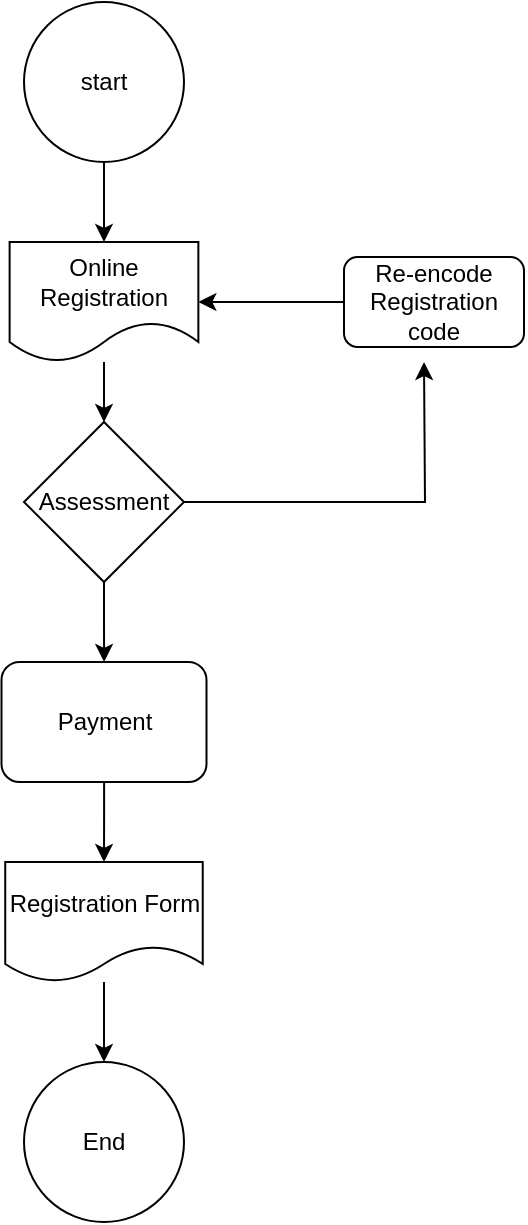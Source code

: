 <mxfile version="26.0.10" pages="3">
  <diagram name="Page-1" id="WQj1G1bygXVETSqcXBoe">
    <mxGraphModel dx="1050" dy="557" grid="1" gridSize="10" guides="1" tooltips="1" connect="1" arrows="1" fold="1" page="1" pageScale="1" pageWidth="850" pageHeight="1100" math="0" shadow="0">
      <root>
        <mxCell id="0" />
        <mxCell id="1" parent="0" />
        <mxCell id="gNyfEC5iENMDG0iZQuZP-15" value="" style="edgeStyle=orthogonalEdgeStyle;rounded=0;orthogonalLoop=1;jettySize=auto;html=1;" parent="1" source="gNyfEC5iENMDG0iZQuZP-6" target="gNyfEC5iENMDG0iZQuZP-7" edge="1">
          <mxGeometry relative="1" as="geometry" />
        </mxCell>
        <mxCell id="gNyfEC5iENMDG0iZQuZP-6" value="start" style="ellipse;whiteSpace=wrap;html=1;aspect=fixed;" parent="1" vertex="1">
          <mxGeometry x="340" y="100" width="80" height="80" as="geometry" />
        </mxCell>
        <mxCell id="gNyfEC5iENMDG0iZQuZP-16" value="" style="edgeStyle=orthogonalEdgeStyle;rounded=0;orthogonalLoop=1;jettySize=auto;html=1;" parent="1" source="gNyfEC5iENMDG0iZQuZP-7" target="gNyfEC5iENMDG0iZQuZP-8" edge="1">
          <mxGeometry relative="1" as="geometry" />
        </mxCell>
        <mxCell id="gNyfEC5iENMDG0iZQuZP-7" value="Online Registration" style="shape=document;whiteSpace=wrap;html=1;boundedLbl=1;size=0.333;" parent="1" vertex="1">
          <mxGeometry x="332.81" y="220" width="94.37" height="60" as="geometry" />
        </mxCell>
        <mxCell id="gNyfEC5iENMDG0iZQuZP-17" value="" style="edgeStyle=orthogonalEdgeStyle;rounded=0;orthogonalLoop=1;jettySize=auto;html=1;" parent="1" source="gNyfEC5iENMDG0iZQuZP-8" target="gNyfEC5iENMDG0iZQuZP-9" edge="1">
          <mxGeometry relative="1" as="geometry" />
        </mxCell>
        <mxCell id="gNyfEC5iENMDG0iZQuZP-23" value="" style="edgeStyle=orthogonalEdgeStyle;rounded=0;orthogonalLoop=1;jettySize=auto;html=1;" parent="1" source="gNyfEC5iENMDG0iZQuZP-8" edge="1">
          <mxGeometry relative="1" as="geometry">
            <mxPoint x="540" y="280" as="targetPoint" />
          </mxGeometry>
        </mxCell>
        <mxCell id="gNyfEC5iENMDG0iZQuZP-8" value="Assessment" style="rhombus;whiteSpace=wrap;html=1;" parent="1" vertex="1">
          <mxGeometry x="340" y="310" width="80" height="80" as="geometry" />
        </mxCell>
        <mxCell id="gNyfEC5iENMDG0iZQuZP-18" value="" style="edgeStyle=orthogonalEdgeStyle;rounded=0;orthogonalLoop=1;jettySize=auto;html=1;" parent="1" source="gNyfEC5iENMDG0iZQuZP-9" target="gNyfEC5iENMDG0iZQuZP-10" edge="1">
          <mxGeometry relative="1" as="geometry" />
        </mxCell>
        <mxCell id="gNyfEC5iENMDG0iZQuZP-9" value="Payment" style="rounded=1;whiteSpace=wrap;html=1;" parent="1" vertex="1">
          <mxGeometry x="328.75" y="430" width="102.5" height="60" as="geometry" />
        </mxCell>
        <mxCell id="gNyfEC5iENMDG0iZQuZP-19" value="" style="edgeStyle=orthogonalEdgeStyle;rounded=0;orthogonalLoop=1;jettySize=auto;html=1;" parent="1" source="gNyfEC5iENMDG0iZQuZP-10" target="gNyfEC5iENMDG0iZQuZP-14" edge="1">
          <mxGeometry relative="1" as="geometry" />
        </mxCell>
        <mxCell id="gNyfEC5iENMDG0iZQuZP-10" value="Registration Form" style="shape=document;whiteSpace=wrap;html=1;boundedLbl=1;" parent="1" vertex="1">
          <mxGeometry x="330.62" y="530" width="98.75" height="60" as="geometry" />
        </mxCell>
        <mxCell id="gNyfEC5iENMDG0iZQuZP-14" value="End" style="ellipse;whiteSpace=wrap;html=1;aspect=fixed;" parent="1" vertex="1">
          <mxGeometry x="340" y="630" width="80" height="80" as="geometry" />
        </mxCell>
        <mxCell id="gNyfEC5iENMDG0iZQuZP-21" value="" style="edgeStyle=orthogonalEdgeStyle;rounded=0;orthogonalLoop=1;jettySize=auto;html=1;" parent="1" source="gNyfEC5iENMDG0iZQuZP-20" target="gNyfEC5iENMDG0iZQuZP-7" edge="1">
          <mxGeometry relative="1" as="geometry" />
        </mxCell>
        <mxCell id="gNyfEC5iENMDG0iZQuZP-20" value="Re-encode Registration code" style="rounded=1;whiteSpace=wrap;html=1;" parent="1" vertex="1">
          <mxGeometry x="500" y="227.5" width="90" height="45" as="geometry" />
        </mxCell>
      </root>
    </mxGraphModel>
  </diagram>
  <diagram id="qLBap1Z2vzpTj65pAy5P" name="Page-2">
    <mxGraphModel dx="1050" dy="505" grid="1" gridSize="10" guides="1" tooltips="1" connect="1" arrows="1" fold="1" page="1" pageScale="1" pageWidth="850" pageHeight="1100" math="0" shadow="0">
      <root>
        <mxCell id="0" />
        <mxCell id="1" parent="0" />
        <mxCell id="7P8uKOHpmAjhcADa8Lcx-1" value="Computer Engineering" style="swimlane;fontStyle=1;align=center;verticalAlign=top;childLayout=stackLayout;horizontal=1;startSize=26;horizontalStack=0;resizeParent=1;resizeParentMax=0;resizeLast=0;collapsible=1;marginBottom=0;whiteSpace=wrap;html=1;" vertex="1" parent="1">
          <mxGeometry x="330" y="90" width="160" height="86" as="geometry" />
        </mxCell>
        <mxCell id="7P8uKOHpmAjhcADa8Lcx-2" value="+ Subject: string" style="text;strokeColor=none;fillColor=none;align=left;verticalAlign=top;spacingLeft=4;spacingRight=4;overflow=hidden;rotatable=0;points=[[0,0.5],[1,0.5]];portConstraint=eastwest;whiteSpace=wrap;html=1;" vertex="1" parent="7P8uKOHpmAjhcADa8Lcx-1">
          <mxGeometry y="26" width="160" height="26" as="geometry" />
        </mxCell>
        <mxCell id="7P8uKOHpmAjhcADa8Lcx-3" value="" style="line;strokeWidth=1;fillColor=none;align=left;verticalAlign=middle;spacingTop=-1;spacingLeft=3;spacingRight=3;rotatable=0;labelPosition=right;points=[];portConstraint=eastwest;strokeColor=inherit;" vertex="1" parent="7P8uKOHpmAjhcADa8Lcx-1">
          <mxGeometry y="52" width="160" height="8" as="geometry" />
        </mxCell>
        <mxCell id="7P8uKOHpmAjhcADa8Lcx-4" value="+ viewSubject()" style="text;strokeColor=none;fillColor=none;align=left;verticalAlign=top;spacingLeft=4;spacingRight=4;overflow=hidden;rotatable=0;points=[[0,0.5],[1,0.5]];portConstraint=eastwest;whiteSpace=wrap;html=1;" vertex="1" parent="7P8uKOHpmAjhcADa8Lcx-1">
          <mxGeometry y="60" width="160" height="26" as="geometry" />
        </mxCell>
        <mxCell id="7P8uKOHpmAjhcADa8Lcx-29" style="edgeStyle=orthogonalEdgeStyle;rounded=0;orthogonalLoop=1;jettySize=auto;html=1;exitX=0.5;exitY=0;exitDx=0;exitDy=0;" edge="1" parent="1" source="7P8uKOHpmAjhcADa8Lcx-5">
          <mxGeometry relative="1" as="geometry">
            <mxPoint x="410" y="190" as="targetPoint" />
          </mxGeometry>
        </mxCell>
        <mxCell id="7P8uKOHpmAjhcADa8Lcx-5" value="Software Design" style="swimlane;fontStyle=1;align=center;verticalAlign=top;childLayout=stackLayout;horizontal=1;startSize=26;horizontalStack=0;resizeParent=1;resizeParentMax=0;resizeLast=0;collapsible=1;marginBottom=0;whiteSpace=wrap;html=1;" vertex="1" parent="1">
          <mxGeometry x="70" y="260" width="160" height="86" as="geometry" />
        </mxCell>
        <mxCell id="7P8uKOHpmAjhcADa8Lcx-6" value="- Subject Code: string" style="text;strokeColor=none;fillColor=none;align=left;verticalAlign=top;spacingLeft=4;spacingRight=4;overflow=hidden;rotatable=0;points=[[0,0.5],[1,0.5]];portConstraint=eastwest;whiteSpace=wrap;html=1;" vertex="1" parent="7P8uKOHpmAjhcADa8Lcx-5">
          <mxGeometry y="26" width="160" height="26" as="geometry" />
        </mxCell>
        <mxCell id="7P8uKOHpmAjhcADa8Lcx-7" value="" style="line;strokeWidth=1;fillColor=none;align=left;verticalAlign=middle;spacingTop=-1;spacingLeft=3;spacingRight=3;rotatable=0;labelPosition=right;points=[];portConstraint=eastwest;strokeColor=inherit;" vertex="1" parent="7P8uKOHpmAjhcADa8Lcx-5">
          <mxGeometry y="52" width="160" height="8" as="geometry" />
        </mxCell>
        <mxCell id="7P8uKOHpmAjhcADa8Lcx-8" value="+ enroll Subject()" style="text;strokeColor=none;fillColor=none;align=left;verticalAlign=top;spacingLeft=4;spacingRight=4;overflow=hidden;rotatable=0;points=[[0,0.5],[1,0.5]];portConstraint=eastwest;whiteSpace=wrap;html=1;" vertex="1" parent="7P8uKOHpmAjhcADa8Lcx-5">
          <mxGeometry y="60" width="160" height="26" as="geometry" />
        </mxCell>
        <mxCell id="7P8uKOHpmAjhcADa8Lcx-19" value="" style="edgeStyle=orthogonalEdgeStyle;rounded=0;orthogonalLoop=1;jettySize=auto;html=1;" edge="1" parent="1" source="7P8uKOHpmAjhcADa8Lcx-9">
          <mxGeometry relative="1" as="geometry">
            <mxPoint x="410" y="190" as="targetPoint" />
          </mxGeometry>
        </mxCell>
        <mxCell id="7P8uKOHpmAjhcADa8Lcx-20" value="&lt;br&gt;&lt;div&gt;&lt;br&gt;&lt;/div&gt;" style="edgeLabel;html=1;align=center;verticalAlign=middle;resizable=0;points=[];" vertex="1" connectable="0" parent="7P8uKOHpmAjhcADa8Lcx-19">
          <mxGeometry x="-0.035" y="2" relative="1" as="geometry">
            <mxPoint as="offset" />
          </mxGeometry>
        </mxCell>
        <mxCell id="7P8uKOHpmAjhcADa8Lcx-9" value="Numerical Methods" style="swimlane;fontStyle=1;align=center;verticalAlign=top;childLayout=stackLayout;horizontal=1;startSize=26;horizontalStack=0;resizeParent=1;resizeParentMax=0;resizeLast=0;collapsible=1;marginBottom=0;whiteSpace=wrap;html=1;" vertex="1" parent="1">
          <mxGeometry x="330" y="260" width="160" height="86" as="geometry" />
        </mxCell>
        <mxCell id="7P8uKOHpmAjhcADa8Lcx-11" value="" style="line;strokeWidth=1;fillColor=none;align=left;verticalAlign=middle;spacingTop=-1;spacingLeft=3;spacingRight=3;rotatable=0;labelPosition=right;points=[];portConstraint=eastwest;strokeColor=inherit;" vertex="1" parent="7P8uKOHpmAjhcADa8Lcx-9">
          <mxGeometry y="26" width="160" height="8" as="geometry" />
        </mxCell>
        <mxCell id="7P8uKOHpmAjhcADa8Lcx-10" value="- Subject Code: string" style="text;strokeColor=none;fillColor=none;align=left;verticalAlign=top;spacingLeft=4;spacingRight=4;overflow=hidden;rotatable=0;points=[[0,0.5],[1,0.5]];portConstraint=eastwest;whiteSpace=wrap;html=1;" vertex="1" parent="7P8uKOHpmAjhcADa8Lcx-9">
          <mxGeometry y="34" width="160" height="26" as="geometry" />
        </mxCell>
        <mxCell id="7P8uKOHpmAjhcADa8Lcx-12" value="+ enroll Subject()" style="text;strokeColor=none;fillColor=none;align=left;verticalAlign=top;spacingLeft=4;spacingRight=4;overflow=hidden;rotatable=0;points=[[0,0.5],[1,0.5]];portConstraint=eastwest;whiteSpace=wrap;html=1;" vertex="1" parent="7P8uKOHpmAjhcADa8Lcx-9">
          <mxGeometry y="60" width="160" height="26" as="geometry" />
        </mxCell>
        <mxCell id="7P8uKOHpmAjhcADa8Lcx-27" style="edgeStyle=orthogonalEdgeStyle;rounded=0;orthogonalLoop=1;jettySize=auto;html=1;exitX=0.5;exitY=0;exitDx=0;exitDy=0;" edge="1" parent="1" source="7P8uKOHpmAjhcADa8Lcx-13">
          <mxGeometry relative="1" as="geometry">
            <mxPoint x="410" y="190" as="targetPoint" />
          </mxGeometry>
        </mxCell>
        <mxCell id="7P8uKOHpmAjhcADa8Lcx-13" value="Mixed Signals" style="swimlane;fontStyle=1;align=center;verticalAlign=top;childLayout=stackLayout;horizontal=1;startSize=26;horizontalStack=0;resizeParent=1;resizeParentMax=0;resizeLast=0;collapsible=1;marginBottom=0;whiteSpace=wrap;html=1;" vertex="1" parent="1">
          <mxGeometry x="600" y="260" width="160" height="86" as="geometry" />
        </mxCell>
        <mxCell id="7P8uKOHpmAjhcADa8Lcx-14" value="- Subject Code: string" style="text;strokeColor=none;fillColor=none;align=left;verticalAlign=top;spacingLeft=4;spacingRight=4;overflow=hidden;rotatable=0;points=[[0,0.5],[1,0.5]];portConstraint=eastwest;whiteSpace=wrap;html=1;" vertex="1" parent="7P8uKOHpmAjhcADa8Lcx-13">
          <mxGeometry y="26" width="160" height="26" as="geometry" />
        </mxCell>
        <mxCell id="7P8uKOHpmAjhcADa8Lcx-15" value="" style="line;strokeWidth=1;fillColor=none;align=left;verticalAlign=middle;spacingTop=-1;spacingLeft=3;spacingRight=3;rotatable=0;labelPosition=right;points=[];portConstraint=eastwest;strokeColor=inherit;" vertex="1" parent="7P8uKOHpmAjhcADa8Lcx-13">
          <mxGeometry y="52" width="160" height="8" as="geometry" />
        </mxCell>
        <mxCell id="7P8uKOHpmAjhcADa8Lcx-16" value="+ enroll Subject()" style="text;strokeColor=none;fillColor=none;align=left;verticalAlign=top;spacingLeft=4;spacingRight=4;overflow=hidden;rotatable=0;points=[[0,0.5],[1,0.5]];portConstraint=eastwest;whiteSpace=wrap;html=1;" vertex="1" parent="7P8uKOHpmAjhcADa8Lcx-13">
          <mxGeometry y="60" width="160" height="26" as="geometry" />
        </mxCell>
      </root>
    </mxGraphModel>
  </diagram>
  <diagram id="tefhHSxvA8hI3wekmKVL" name="Page-3">
    <mxGraphModel dx="1900" dy="557" grid="1" gridSize="10" guides="1" tooltips="1" connect="1" arrows="1" fold="1" page="1" pageScale="1" pageWidth="850" pageHeight="1100" math="0" shadow="0">
      <root>
        <mxCell id="0" />
        <mxCell id="1" parent="0" />
        <mxCell id="WJeiJpPjeEe2helaWIE4-27" value="Customer" style="shape=table;startSize=30;container=1;collapsible=1;childLayout=tableLayout;fixedRows=1;rowLines=0;fontStyle=1;align=center;resizeLast=1;html=1;" parent="1" vertex="1">
          <mxGeometry x="-750" y="210" width="180" height="150" as="geometry" />
        </mxCell>
        <mxCell id="WJeiJpPjeEe2helaWIE4-28" value="" style="shape=tableRow;horizontal=0;startSize=0;swimlaneHead=0;swimlaneBody=0;fillColor=none;collapsible=0;dropTarget=0;points=[[0,0.5],[1,0.5]];portConstraint=eastwest;top=0;left=0;right=0;bottom=1;" parent="WJeiJpPjeEe2helaWIE4-27" vertex="1">
          <mxGeometry y="30" width="180" height="30" as="geometry" />
        </mxCell>
        <mxCell id="WJeiJpPjeEe2helaWIE4-29" value="PK" style="shape=partialRectangle;connectable=0;fillColor=none;top=0;left=0;bottom=0;right=0;fontStyle=1;overflow=hidden;whiteSpace=wrap;html=1;" parent="WJeiJpPjeEe2helaWIE4-28" vertex="1">
          <mxGeometry width="30" height="30" as="geometry">
            <mxRectangle width="30" height="30" as="alternateBounds" />
          </mxGeometry>
        </mxCell>
        <mxCell id="WJeiJpPjeEe2helaWIE4-30" value="username" style="shape=partialRectangle;connectable=0;fillColor=none;top=0;left=0;bottom=0;right=0;align=left;spacingLeft=6;fontStyle=5;overflow=hidden;whiteSpace=wrap;html=1;" parent="WJeiJpPjeEe2helaWIE4-28" vertex="1">
          <mxGeometry x="30" width="150" height="30" as="geometry">
            <mxRectangle width="150" height="30" as="alternateBounds" />
          </mxGeometry>
        </mxCell>
        <mxCell id="WJeiJpPjeEe2helaWIE4-31" value="" style="shape=tableRow;horizontal=0;startSize=0;swimlaneHead=0;swimlaneBody=0;fillColor=none;collapsible=0;dropTarget=0;points=[[0,0.5],[1,0.5]];portConstraint=eastwest;top=0;left=0;right=0;bottom=0;" parent="WJeiJpPjeEe2helaWIE4-27" vertex="1">
          <mxGeometry y="60" width="180" height="30" as="geometry" />
        </mxCell>
        <mxCell id="WJeiJpPjeEe2helaWIE4-32" value="" style="shape=partialRectangle;connectable=0;fillColor=none;top=0;left=0;bottom=0;right=0;editable=1;overflow=hidden;whiteSpace=wrap;html=1;" parent="WJeiJpPjeEe2helaWIE4-31" vertex="1">
          <mxGeometry width="30" height="30" as="geometry">
            <mxRectangle width="30" height="30" as="alternateBounds" />
          </mxGeometry>
        </mxCell>
        <mxCell id="WJeiJpPjeEe2helaWIE4-33" value="First_Name" style="shape=partialRectangle;connectable=0;fillColor=none;top=0;left=0;bottom=0;right=0;align=left;spacingLeft=6;overflow=hidden;whiteSpace=wrap;html=1;" parent="WJeiJpPjeEe2helaWIE4-31" vertex="1">
          <mxGeometry x="30" width="150" height="30" as="geometry">
            <mxRectangle width="150" height="30" as="alternateBounds" />
          </mxGeometry>
        </mxCell>
        <mxCell id="WJeiJpPjeEe2helaWIE4-34" value="" style="shape=tableRow;horizontal=0;startSize=0;swimlaneHead=0;swimlaneBody=0;fillColor=none;collapsible=0;dropTarget=0;points=[[0,0.5],[1,0.5]];portConstraint=eastwest;top=0;left=0;right=0;bottom=0;" parent="WJeiJpPjeEe2helaWIE4-27" vertex="1">
          <mxGeometry y="90" width="180" height="30" as="geometry" />
        </mxCell>
        <mxCell id="WJeiJpPjeEe2helaWIE4-35" value="" style="shape=partialRectangle;connectable=0;fillColor=none;top=0;left=0;bottom=0;right=0;editable=1;overflow=hidden;whiteSpace=wrap;html=1;" parent="WJeiJpPjeEe2helaWIE4-34" vertex="1">
          <mxGeometry width="30" height="30" as="geometry">
            <mxRectangle width="30" height="30" as="alternateBounds" />
          </mxGeometry>
        </mxCell>
        <mxCell id="WJeiJpPjeEe2helaWIE4-36" value="Last_Name" style="shape=partialRectangle;connectable=0;fillColor=none;top=0;left=0;bottom=0;right=0;align=left;spacingLeft=6;overflow=hidden;whiteSpace=wrap;html=1;" parent="WJeiJpPjeEe2helaWIE4-34" vertex="1">
          <mxGeometry x="30" width="150" height="30" as="geometry">
            <mxRectangle width="150" height="30" as="alternateBounds" />
          </mxGeometry>
        </mxCell>
        <mxCell id="WJeiJpPjeEe2helaWIE4-37" value="" style="shape=tableRow;horizontal=0;startSize=0;swimlaneHead=0;swimlaneBody=0;fillColor=none;collapsible=0;dropTarget=0;points=[[0,0.5],[1,0.5]];portConstraint=eastwest;top=0;left=0;right=0;bottom=0;" parent="WJeiJpPjeEe2helaWIE4-27" vertex="1">
          <mxGeometry y="120" width="180" height="30" as="geometry" />
        </mxCell>
        <mxCell id="WJeiJpPjeEe2helaWIE4-38" value="" style="shape=partialRectangle;connectable=0;fillColor=none;top=0;left=0;bottom=0;right=0;editable=1;overflow=hidden;whiteSpace=wrap;html=1;" parent="WJeiJpPjeEe2helaWIE4-37" vertex="1">
          <mxGeometry width="30" height="30" as="geometry">
            <mxRectangle width="30" height="30" as="alternateBounds" />
          </mxGeometry>
        </mxCell>
        <mxCell id="WJeiJpPjeEe2helaWIE4-39" value="Address&lt;span style=&quot;white-space: pre;&quot;&gt;&#x9;&lt;/span&gt;" style="shape=partialRectangle;connectable=0;fillColor=none;top=0;left=0;bottom=0;right=0;align=left;spacingLeft=6;overflow=hidden;whiteSpace=wrap;html=1;" parent="WJeiJpPjeEe2helaWIE4-37" vertex="1">
          <mxGeometry x="30" width="150" height="30" as="geometry">
            <mxRectangle width="150" height="30" as="alternateBounds" />
          </mxGeometry>
        </mxCell>
        <mxCell id="WJeiJpPjeEe2helaWIE4-53" value="Product" style="shape=table;startSize=20;container=1;collapsible=1;childLayout=tableLayout;fixedRows=1;rowLines=0;fontStyle=1;align=center;resizeLast=1;html=1;" parent="1" vertex="1">
          <mxGeometry x="-270" y="210" width="180" height="150" as="geometry" />
        </mxCell>
        <mxCell id="WJeiJpPjeEe2helaWIE4-54" value="" style="shape=tableRow;horizontal=0;startSize=0;swimlaneHead=0;swimlaneBody=0;fillColor=none;collapsible=0;dropTarget=0;points=[[0,0.5],[1,0.5]];portConstraint=eastwest;top=0;left=0;right=0;bottom=1;" parent="WJeiJpPjeEe2helaWIE4-53" vertex="1">
          <mxGeometry y="20" width="180" height="30" as="geometry" />
        </mxCell>
        <mxCell id="WJeiJpPjeEe2helaWIE4-55" value="PK" style="shape=partialRectangle;connectable=0;fillColor=none;top=0;left=0;bottom=0;right=0;fontStyle=1;overflow=hidden;whiteSpace=wrap;html=1;" parent="WJeiJpPjeEe2helaWIE4-54" vertex="1">
          <mxGeometry width="30" height="30" as="geometry">
            <mxRectangle width="30" height="30" as="alternateBounds" />
          </mxGeometry>
        </mxCell>
        <mxCell id="WJeiJpPjeEe2helaWIE4-56" value="ProductID" style="shape=partialRectangle;connectable=0;fillColor=none;top=0;left=0;bottom=0;right=0;align=left;spacingLeft=6;fontStyle=5;overflow=hidden;whiteSpace=wrap;html=1;" parent="WJeiJpPjeEe2helaWIE4-54" vertex="1">
          <mxGeometry x="30" width="150" height="30" as="geometry">
            <mxRectangle width="150" height="30" as="alternateBounds" />
          </mxGeometry>
        </mxCell>
        <mxCell id="WJeiJpPjeEe2helaWIE4-57" value="" style="shape=tableRow;horizontal=0;startSize=0;swimlaneHead=0;swimlaneBody=0;fillColor=none;collapsible=0;dropTarget=0;points=[[0,0.5],[1,0.5]];portConstraint=eastwest;top=0;left=0;right=0;bottom=0;" parent="WJeiJpPjeEe2helaWIE4-53" vertex="1">
          <mxGeometry y="50" width="180" height="30" as="geometry" />
        </mxCell>
        <mxCell id="WJeiJpPjeEe2helaWIE4-58" value="" style="shape=partialRectangle;connectable=0;fillColor=none;top=0;left=0;bottom=0;right=0;editable=1;overflow=hidden;whiteSpace=wrap;html=1;" parent="WJeiJpPjeEe2helaWIE4-57" vertex="1">
          <mxGeometry width="30" height="30" as="geometry">
            <mxRectangle width="30" height="30" as="alternateBounds" />
          </mxGeometry>
        </mxCell>
        <mxCell id="WJeiJpPjeEe2helaWIE4-59" value="Product_Name" style="shape=partialRectangle;connectable=0;fillColor=none;top=0;left=0;bottom=0;right=0;align=left;spacingLeft=6;overflow=hidden;whiteSpace=wrap;html=1;" parent="WJeiJpPjeEe2helaWIE4-57" vertex="1">
          <mxGeometry x="30" width="150" height="30" as="geometry">
            <mxRectangle width="150" height="30" as="alternateBounds" />
          </mxGeometry>
        </mxCell>
        <mxCell id="WJeiJpPjeEe2helaWIE4-60" value="" style="shape=tableRow;horizontal=0;startSize=0;swimlaneHead=0;swimlaneBody=0;fillColor=none;collapsible=0;dropTarget=0;points=[[0,0.5],[1,0.5]];portConstraint=eastwest;top=0;left=0;right=0;bottom=0;" parent="WJeiJpPjeEe2helaWIE4-53" vertex="1">
          <mxGeometry y="80" width="180" height="30" as="geometry" />
        </mxCell>
        <mxCell id="WJeiJpPjeEe2helaWIE4-61" value="" style="shape=partialRectangle;connectable=0;fillColor=none;top=0;left=0;bottom=0;right=0;editable=1;overflow=hidden;whiteSpace=wrap;html=1;" parent="WJeiJpPjeEe2helaWIE4-60" vertex="1">
          <mxGeometry width="30" height="30" as="geometry">
            <mxRectangle width="30" height="30" as="alternateBounds" />
          </mxGeometry>
        </mxCell>
        <mxCell id="WJeiJpPjeEe2helaWIE4-62" value="Product_Brand" style="shape=partialRectangle;connectable=0;fillColor=none;top=0;left=0;bottom=0;right=0;align=left;spacingLeft=6;overflow=hidden;whiteSpace=wrap;html=1;" parent="WJeiJpPjeEe2helaWIE4-60" vertex="1">
          <mxGeometry x="30" width="150" height="30" as="geometry">
            <mxRectangle width="150" height="30" as="alternateBounds" />
          </mxGeometry>
        </mxCell>
        <mxCell id="WJeiJpPjeEe2helaWIE4-63" value="" style="shape=tableRow;horizontal=0;startSize=0;swimlaneHead=0;swimlaneBody=0;fillColor=none;collapsible=0;dropTarget=0;points=[[0,0.5],[1,0.5]];portConstraint=eastwest;top=0;left=0;right=0;bottom=0;" parent="WJeiJpPjeEe2helaWIE4-53" vertex="1">
          <mxGeometry y="110" width="180" height="30" as="geometry" />
        </mxCell>
        <mxCell id="WJeiJpPjeEe2helaWIE4-64" value="" style="shape=partialRectangle;connectable=0;fillColor=none;top=0;left=0;bottom=0;right=0;editable=1;overflow=hidden;whiteSpace=wrap;html=1;" parent="WJeiJpPjeEe2helaWIE4-63" vertex="1">
          <mxGeometry width="30" height="30" as="geometry">
            <mxRectangle width="30" height="30" as="alternateBounds" />
          </mxGeometry>
        </mxCell>
        <mxCell id="WJeiJpPjeEe2helaWIE4-65" value="Product_Price" style="shape=partialRectangle;connectable=0;fillColor=none;top=0;left=0;bottom=0;right=0;align=left;spacingLeft=6;overflow=hidden;whiteSpace=wrap;html=1;" parent="WJeiJpPjeEe2helaWIE4-63" vertex="1">
          <mxGeometry x="30" width="150" height="30" as="geometry">
            <mxRectangle width="150" height="30" as="alternateBounds" />
          </mxGeometry>
        </mxCell>
        <mxCell id="WJeiJpPjeEe2helaWIE4-40" value="Order" style="shape=table;startSize=30;container=1;collapsible=1;childLayout=tableLayout;fixedRows=1;rowLines=0;fontStyle=1;align=center;resizeLast=1;html=1;" parent="1" vertex="1">
          <mxGeometry x="-515" y="210" width="180" height="210" as="geometry" />
        </mxCell>
        <mxCell id="WJeiJpPjeEe2helaWIE4-41" value="" style="shape=tableRow;horizontal=0;startSize=0;swimlaneHead=0;swimlaneBody=0;fillColor=none;collapsible=0;dropTarget=0;points=[[0,0.5],[1,0.5]];portConstraint=eastwest;top=0;left=0;right=0;bottom=1;" parent="WJeiJpPjeEe2helaWIE4-40" vertex="1">
          <mxGeometry y="30" width="180" height="30" as="geometry" />
        </mxCell>
        <mxCell id="WJeiJpPjeEe2helaWIE4-42" value="PK" style="shape=partialRectangle;connectable=0;fillColor=none;top=0;left=0;bottom=0;right=0;fontStyle=1;overflow=hidden;whiteSpace=wrap;html=1;" parent="WJeiJpPjeEe2helaWIE4-41" vertex="1">
          <mxGeometry width="30" height="30" as="geometry">
            <mxRectangle width="30" height="30" as="alternateBounds" />
          </mxGeometry>
        </mxCell>
        <mxCell id="WJeiJpPjeEe2helaWIE4-43" value="orderID" style="shape=partialRectangle;connectable=0;fillColor=none;top=0;left=0;bottom=0;right=0;align=left;spacingLeft=6;fontStyle=5;overflow=hidden;whiteSpace=wrap;html=1;" parent="WJeiJpPjeEe2helaWIE4-41" vertex="1">
          <mxGeometry x="30" width="150" height="30" as="geometry">
            <mxRectangle width="150" height="30" as="alternateBounds" />
          </mxGeometry>
        </mxCell>
        <mxCell id="WJeiJpPjeEe2helaWIE4-44" value="" style="shape=tableRow;horizontal=0;startSize=0;swimlaneHead=0;swimlaneBody=0;fillColor=none;collapsible=0;dropTarget=0;points=[[0,0.5],[1,0.5]];portConstraint=eastwest;top=0;left=0;right=0;bottom=0;" parent="WJeiJpPjeEe2helaWIE4-40" vertex="1">
          <mxGeometry y="60" width="180" height="30" as="geometry" />
        </mxCell>
        <mxCell id="WJeiJpPjeEe2helaWIE4-45" value="" style="shape=partialRectangle;connectable=0;fillColor=none;top=0;left=0;bottom=0;right=0;editable=1;overflow=hidden;whiteSpace=wrap;html=1;" parent="WJeiJpPjeEe2helaWIE4-44" vertex="1">
          <mxGeometry width="30" height="30" as="geometry">
            <mxRectangle width="30" height="30" as="alternateBounds" />
          </mxGeometry>
        </mxCell>
        <mxCell id="WJeiJpPjeEe2helaWIE4-46" value="Shipment_Status" style="shape=partialRectangle;connectable=0;fillColor=none;top=0;left=0;bottom=0;right=0;align=left;spacingLeft=6;overflow=hidden;whiteSpace=wrap;html=1;" parent="WJeiJpPjeEe2helaWIE4-44" vertex="1">
          <mxGeometry x="30" width="150" height="30" as="geometry">
            <mxRectangle width="150" height="30" as="alternateBounds" />
          </mxGeometry>
        </mxCell>
        <mxCell id="WJeiJpPjeEe2helaWIE4-47" value="" style="shape=tableRow;horizontal=0;startSize=0;swimlaneHead=0;swimlaneBody=0;fillColor=none;collapsible=0;dropTarget=0;points=[[0,0.5],[1,0.5]];portConstraint=eastwest;top=0;left=0;right=0;bottom=0;" parent="WJeiJpPjeEe2helaWIE4-40" vertex="1">
          <mxGeometry y="90" width="180" height="30" as="geometry" />
        </mxCell>
        <mxCell id="WJeiJpPjeEe2helaWIE4-48" value="" style="shape=partialRectangle;connectable=0;fillColor=none;top=0;left=0;bottom=0;right=0;editable=1;overflow=hidden;whiteSpace=wrap;html=1;" parent="WJeiJpPjeEe2helaWIE4-47" vertex="1">
          <mxGeometry width="30" height="30" as="geometry">
            <mxRectangle width="30" height="30" as="alternateBounds" />
          </mxGeometry>
        </mxCell>
        <mxCell id="WJeiJpPjeEe2helaWIE4-49" value="Shipment_Address" style="shape=partialRectangle;connectable=0;fillColor=none;top=0;left=0;bottom=0;right=0;align=left;spacingLeft=6;overflow=hidden;whiteSpace=wrap;html=1;" parent="WJeiJpPjeEe2helaWIE4-47" vertex="1">
          <mxGeometry x="30" width="150" height="30" as="geometry">
            <mxRectangle width="150" height="30" as="alternateBounds" />
          </mxGeometry>
        </mxCell>
        <mxCell id="WJeiJpPjeEe2helaWIE4-50" value="" style="shape=tableRow;horizontal=0;startSize=0;swimlaneHead=0;swimlaneBody=0;fillColor=none;collapsible=0;dropTarget=0;points=[[0,0.5],[1,0.5]];portConstraint=eastwest;top=0;left=0;right=0;bottom=0;" parent="WJeiJpPjeEe2helaWIE4-40" vertex="1">
          <mxGeometry y="120" width="180" height="30" as="geometry" />
        </mxCell>
        <mxCell id="WJeiJpPjeEe2helaWIE4-51" value="" style="shape=partialRectangle;connectable=0;fillColor=none;top=0;left=0;bottom=0;right=0;editable=1;overflow=hidden;whiteSpace=wrap;html=1;" parent="WJeiJpPjeEe2helaWIE4-50" vertex="1">
          <mxGeometry width="30" height="30" as="geometry">
            <mxRectangle width="30" height="30" as="alternateBounds" />
          </mxGeometry>
        </mxCell>
        <mxCell id="WJeiJpPjeEe2helaWIE4-52" value="Payment_Status" style="shape=partialRectangle;connectable=0;fillColor=none;top=0;left=0;bottom=0;right=0;align=left;spacingLeft=6;overflow=hidden;whiteSpace=wrap;html=1;" parent="WJeiJpPjeEe2helaWIE4-50" vertex="1">
          <mxGeometry x="30" width="150" height="30" as="geometry">
            <mxRectangle width="150" height="30" as="alternateBounds" />
          </mxGeometry>
        </mxCell>
        <mxCell id="WJeiJpPjeEe2helaWIE4-79" style="shape=tableRow;horizontal=0;startSize=0;swimlaneHead=0;swimlaneBody=0;fillColor=none;collapsible=0;dropTarget=0;points=[[0,0.5],[1,0.5]];portConstraint=eastwest;top=0;left=0;right=0;bottom=0;" parent="WJeiJpPjeEe2helaWIE4-40" vertex="1">
          <mxGeometry y="150" width="180" height="30" as="geometry" />
        </mxCell>
        <mxCell id="WJeiJpPjeEe2helaWIE4-80" value="FK" style="shape=partialRectangle;connectable=0;fillColor=none;top=0;left=0;bottom=0;right=0;editable=1;overflow=hidden;whiteSpace=wrap;html=1;" parent="WJeiJpPjeEe2helaWIE4-79" vertex="1">
          <mxGeometry width="30" height="30" as="geometry">
            <mxRectangle width="30" height="30" as="alternateBounds" />
          </mxGeometry>
        </mxCell>
        <mxCell id="WJeiJpPjeEe2helaWIE4-81" value="username" style="shape=partialRectangle;connectable=0;fillColor=none;top=0;left=0;bottom=0;right=0;align=left;spacingLeft=6;overflow=hidden;whiteSpace=wrap;html=1;" parent="WJeiJpPjeEe2helaWIE4-79" vertex="1">
          <mxGeometry x="30" width="150" height="30" as="geometry">
            <mxRectangle width="150" height="30" as="alternateBounds" />
          </mxGeometry>
        </mxCell>
        <mxCell id="WJeiJpPjeEe2helaWIE4-82" style="shape=tableRow;horizontal=0;startSize=0;swimlaneHead=0;swimlaneBody=0;fillColor=none;collapsible=0;dropTarget=0;points=[[0,0.5],[1,0.5]];portConstraint=eastwest;top=0;left=0;right=0;bottom=0;" parent="WJeiJpPjeEe2helaWIE4-40" vertex="1">
          <mxGeometry y="180" width="180" height="30" as="geometry" />
        </mxCell>
        <mxCell id="WJeiJpPjeEe2helaWIE4-83" value="FK" style="shape=partialRectangle;connectable=0;fillColor=none;top=0;left=0;bottom=0;right=0;editable=1;overflow=hidden;whiteSpace=wrap;html=1;" parent="WJeiJpPjeEe2helaWIE4-82" vertex="1">
          <mxGeometry width="30" height="30" as="geometry">
            <mxRectangle width="30" height="30" as="alternateBounds" />
          </mxGeometry>
        </mxCell>
        <mxCell id="WJeiJpPjeEe2helaWIE4-84" value="ProductID" style="shape=partialRectangle;connectable=0;fillColor=none;top=0;left=0;bottom=0;right=0;align=left;spacingLeft=6;overflow=hidden;whiteSpace=wrap;html=1;" parent="WJeiJpPjeEe2helaWIE4-82" vertex="1">
          <mxGeometry x="30" width="150" height="30" as="geometry">
            <mxRectangle width="150" height="30" as="alternateBounds" />
          </mxGeometry>
        </mxCell>
        <mxCell id="WJeiJpPjeEe2helaWIE4-98" style="edgeStyle=orthogonalEdgeStyle;rounded=0;orthogonalLoop=1;jettySize=auto;html=1;exitX=1;exitY=0.5;exitDx=0;exitDy=0;entryX=0;entryY=0.5;entryDx=0;entryDy=0;" parent="1" source="WJeiJpPjeEe2helaWIE4-28" target="WJeiJpPjeEe2helaWIE4-79" edge="1">
          <mxGeometry relative="1" as="geometry" />
        </mxCell>
        <mxCell id="WJeiJpPjeEe2helaWIE4-99" style="edgeStyle=orthogonalEdgeStyle;rounded=0;orthogonalLoop=1;jettySize=auto;html=1;exitX=0;exitY=0.5;exitDx=0;exitDy=0;entryX=1;entryY=0.5;entryDx=0;entryDy=0;" parent="1" source="WJeiJpPjeEe2helaWIE4-54" target="WJeiJpPjeEe2helaWIE4-82" edge="1">
          <mxGeometry relative="1" as="geometry" />
        </mxCell>
      </root>
    </mxGraphModel>
  </diagram>
</mxfile>
